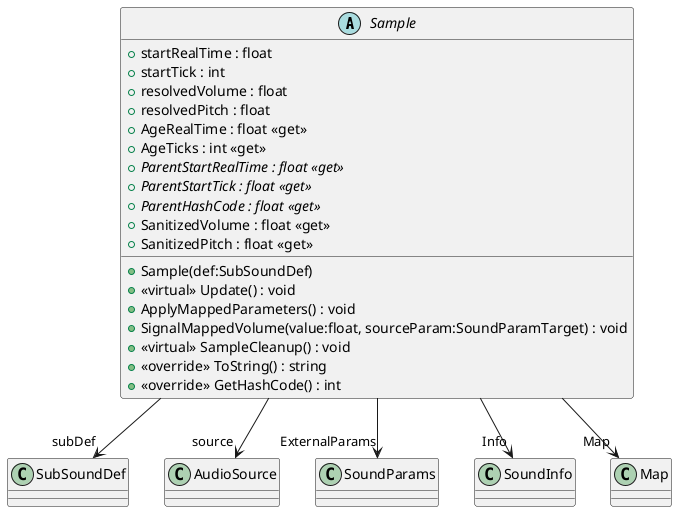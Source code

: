 @startuml
abstract class Sample {
    + startRealTime : float
    + startTick : int
    + resolvedVolume : float
    + resolvedPitch : float
    + AgeRealTime : float <<get>>
    + AgeTicks : int <<get>>
    + {abstract} ParentStartRealTime : float <<get>>
    + {abstract} ParentStartTick : float <<get>>
    + {abstract} ParentHashCode : float <<get>>
    + SanitizedVolume : float <<get>>
    + SanitizedPitch : float <<get>>
    + Sample(def:SubSoundDef)
    + <<virtual>> Update() : void
    + ApplyMappedParameters() : void
    + SignalMappedVolume(value:float, sourceParam:SoundParamTarget) : void
    + <<virtual>> SampleCleanup() : void
    + <<override>> ToString() : string
    + <<override>> GetHashCode() : int
}
Sample --> "subDef" SubSoundDef
Sample --> "source" AudioSource
Sample --> "ExternalParams" SoundParams
Sample --> "Info" SoundInfo
Sample --> "Map" Map
@enduml
